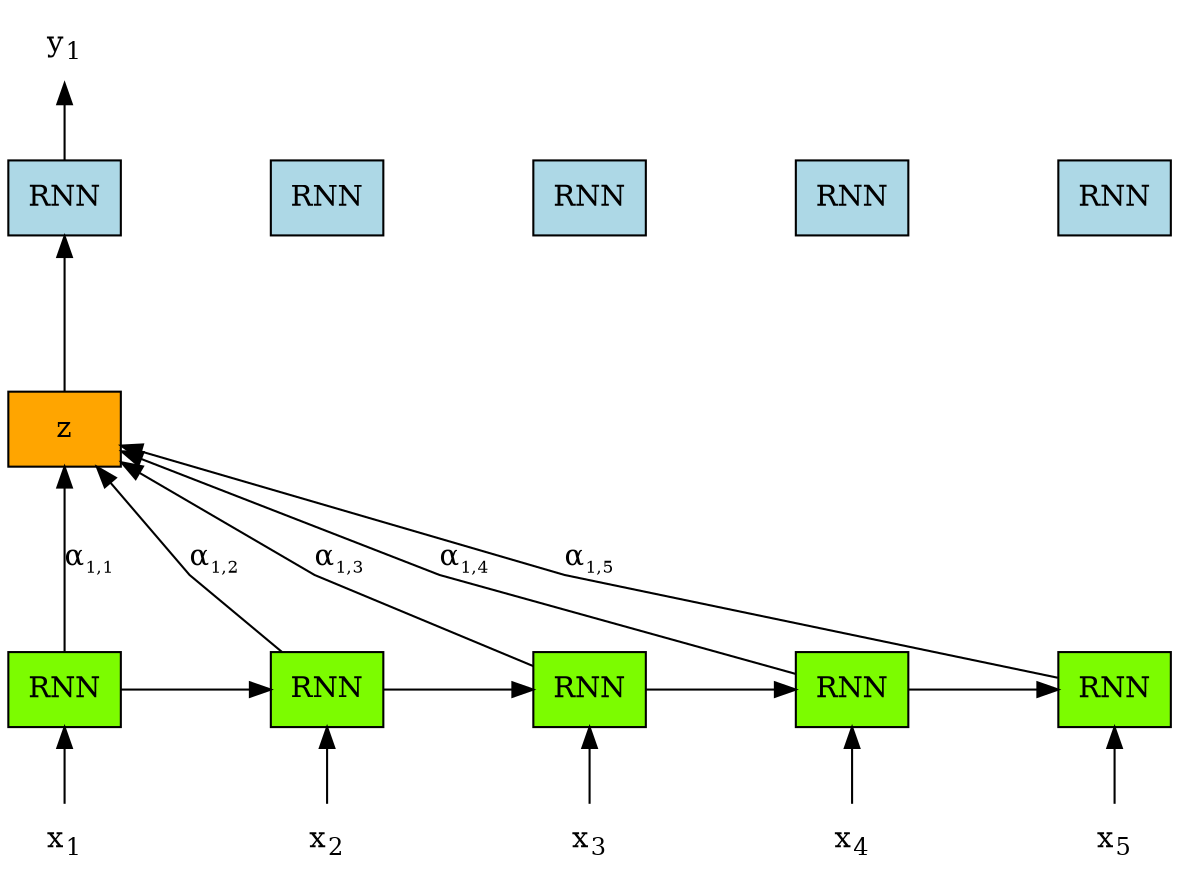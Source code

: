 digraph transformer {
    graph [dpi = 300]
    rankdir = "BT"
    splines = "False"

    x1 [label=<x<sub>1</sub>>, shape="plaintext"]
    x2 [label=<x<sub>2</sub>>, shape="plaintext"]
    x3 [label=<x<sub>3</sub>>, shape="plaintext"]
    x4 [label=<x<sub>4</sub>>, shape="plaintext"]
    x5 [label=<x<sub>5</sub>>, shape="plaintext"]

    y1 [label=<y<sub>1</sub>>, shape="plaintext"]

    rnn_encoder1 [label="RNN", shape="rectangle", style="filled", fillcolor="lawngreen"]
    rnn_encoder2 [label="RNN", shape="rectangle", style="filled", fillcolor="lawngreen"]
    rnn_encoder3 [label="RNN", shape="rectangle", style="filled", fillcolor="lawngreen"]
    rnn_encoder4 [label="RNN", shape="rectangle", style="filled", fillcolor="lawngreen"]
    rnn_encoder5 [label="RNN", shape="rectangle", style="filled", fillcolor="lawngreen"]

    rnn_decoder1 [label="RNN", shape="rectangle", style="filled", fillcolor="lightblue"]
    rnn_decoder2 [label="RNN", shape="rectangle", style="filled", fillcolor="lightblue"]
    rnn_decoder3 [label="RNN", shape="rectangle", style="filled", fillcolor="lightblue"]
    rnn_decoder4 [label="RNN", shape="rectangle", style="filled", fillcolor="lightblue"]
    rnn_decoder5 [label="RNN", shape="rectangle", style="filled", fillcolor="lightblue"]

    attention1 [label="z", shape="rectangle", style="filled", fillcolor="orange"]

    {rank="same"; rnn_decoder1; rnn_decoder2; rnn_decoder3; rnn_decoder4; rnn_decoder5}
    {rank="same"; rnn_encoder1; rnn_encoder2; rnn_encoder3; rnn_encoder4; rnn_encoder5}

    x1 -> rnn_encoder1
    x2 -> rnn_encoder2
    x3 -> rnn_encoder3
    x4 -> rnn_encoder4
    x5 -> rnn_encoder5

    rnn_encoder1 -> attention1 [minlen=2, label=<α<sub><font point-size="10">1,1</font></sub>>]
    rnn_encoder2 -> attention1 [constraint="False", label=<α<sub><font point-size="10">1,2</font></sub>>]
    rnn_encoder3 -> attention1 [constraint="False", label=<α<sub><font point-size="10">1,3</font></sub>>]
    rnn_encoder4 -> attention1 [constraint="False", label=<α<sub><font point-size="10">1,4</font></sub>>]
    rnn_encoder5 -> attention1 [constraint="False", label=<α<sub><font point-size="10">1,5</font></sub>>]

    rnn_encoder1 -> rnn_encoder2 [minlen=2]
    rnn_encoder2 -> rnn_encoder3 [minlen=2]
    rnn_encoder3 -> rnn_encoder4 [minlen=2]
    rnn_encoder4 -> rnn_encoder5 [minlen=2]

    rnn_decoder1 -> rnn_decoder2 [constraint="False", style="invis", minlen=2]
    rnn_decoder2 -> rnn_decoder3 [constraint="False", style="invis", minlen=2]
    rnn_decoder3 -> rnn_decoder4 [constraint="False", style="invis", minlen=2]
    rnn_decoder4 -> rnn_decoder5 [constraint="False", style="invis", minlen=2]

    rnn_decoder1 -> y1


    attention1 -> rnn_decoder1 [minlen=2]
    
    
    






















}